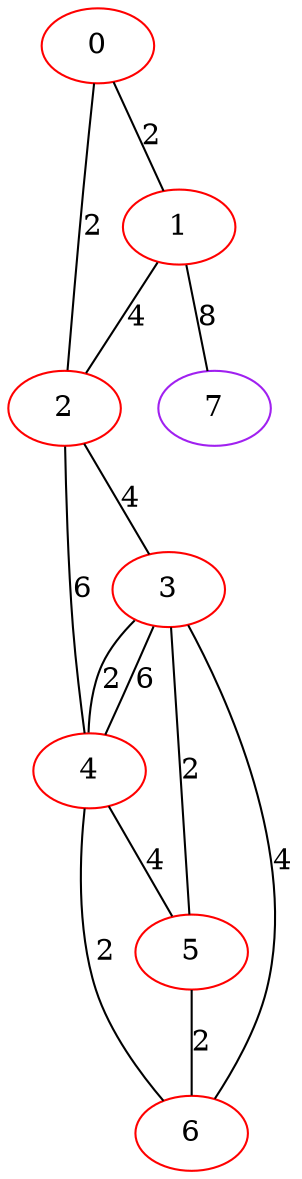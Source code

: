 graph "" {
0 [color=red, weight=1];
1 [color=red, weight=1];
2 [color=red, weight=1];
3 [color=red, weight=1];
4 [color=red, weight=1];
5 [color=red, weight=1];
6 [color=red, weight=1];
7 [color=purple, weight=4];
0 -- 1  [key=0, label=2];
0 -- 2  [key=0, label=2];
1 -- 2  [key=0, label=4];
1 -- 7  [key=0, label=8];
2 -- 3  [key=0, label=4];
2 -- 4  [key=0, label=6];
3 -- 4  [key=0, label=2];
3 -- 4  [key=1, label=6];
3 -- 5  [key=0, label=2];
3 -- 6  [key=0, label=4];
4 -- 5  [key=0, label=4];
4 -- 6  [key=0, label=2];
5 -- 6  [key=0, label=2];
}
